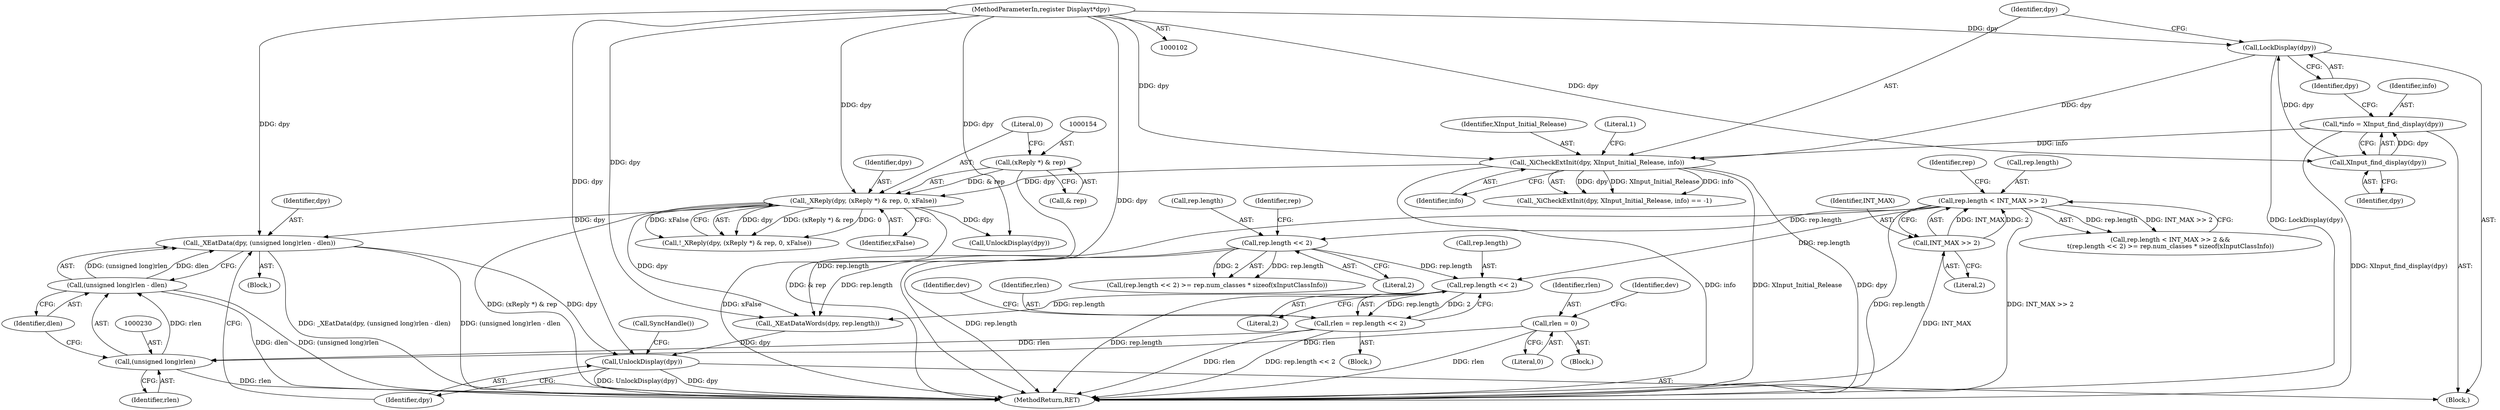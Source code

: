 digraph "0_libXi_19a9cd607de73947fcfb104682f203ffe4e1f4e5_3@pointer" {
"1000226" [label="(Call,_XEatData(dpy, (unsigned long)rlen - dlen))"];
"1000151" [label="(Call,_XReply(dpy, (xReply *) & rep, 0, xFalse))"];
"1000119" [label="(Call,_XiCheckExtInit(dpy, XInput_Initial_Release, info))"];
"1000115" [label="(Call,LockDisplay(dpy))"];
"1000113" [label="(Call,XInput_find_display(dpy))"];
"1000103" [label="(MethodParameterIn,register Display\t*dpy)"];
"1000111" [label="(Call,*info = XInput_find_display(dpy))"];
"1000153" [label="(Call,(xReply *) & rep)"];
"1000228" [label="(Call,(unsigned long)rlen - dlen)"];
"1000229" [label="(Call,(unsigned long)rlen)"];
"1000193" [label="(Call,rlen = rep.length << 2)"];
"1000195" [label="(Call,rep.length << 2)"];
"1000181" [label="(Call,rep.length << 2)"];
"1000173" [label="(Call,rep.length < INT_MAX >> 2)"];
"1000177" [label="(Call,INT_MAX >> 2)"];
"1000216" [label="(Call,rlen = 0)"];
"1000239" [label="(Call,UnlockDisplay(dpy))"];
"1000193" [label="(Call,rlen = rep.length << 2)"];
"1000199" [label="(Literal,2)"];
"1000218" [label="(Literal,0)"];
"1000217" [label="(Identifier,rlen)"];
"1000118" [label="(Call,_XiCheckExtInit(dpy, XInput_Initial_Release, info) == -1)"];
"1000183" [label="(Identifier,rep)"];
"1000232" [label="(Identifier,dlen)"];
"1000111" [label="(Call,*info = XInput_find_display(dpy))"];
"1000158" [label="(Identifier,xFalse)"];
"1000119" [label="(Call,_XiCheckExtInit(dpy, XInput_Initial_Release, info))"];
"1000113" [label="(Call,XInput_find_display(dpy))"];
"1000114" [label="(Identifier,dpy)"];
"1000216" [label="(Call,rlen = 0)"];
"1000160" [label="(Call,UnlockDisplay(dpy))"];
"1000244" [label="(MethodReturn,RET)"];
"1000172" [label="(Call,rep.length < INT_MAX >> 2 &&\n\t(rep.length << 2) >= rep.num_classes * sizeof(xInputClassInfo))"];
"1000105" [label="(Block,)"];
"1000120" [label="(Identifier,dpy)"];
"1000224" [label="(Block,)"];
"1000201" [label="(Identifier,dev)"];
"1000157" [label="(Literal,0)"];
"1000103" [label="(MethodParameterIn,register Display\t*dpy)"];
"1000180" [label="(Call,(rep.length << 2) >= rep.num_classes * sizeof(xInputClassInfo))"];
"1000122" [label="(Identifier,info)"];
"1000115" [label="(Call,LockDisplay(dpy))"];
"1000155" [label="(Call,& rep)"];
"1000173" [label="(Call,rep.length < INT_MAX >> 2)"];
"1000240" [label="(Identifier,dpy)"];
"1000241" [label="(Call,SyncHandle())"];
"1000220" [label="(Identifier,dev)"];
"1000226" [label="(Call,_XEatData(dpy, (unsigned long)rlen - dlen))"];
"1000185" [label="(Literal,2)"];
"1000174" [label="(Call,rep.length)"];
"1000150" [label="(Call,!_XReply(dpy, (xReply *) & rep, 0, xFalse))"];
"1000215" [label="(Block,)"];
"1000181" [label="(Call,rep.length << 2)"];
"1000124" [label="(Literal,1)"];
"1000116" [label="(Identifier,dpy)"];
"1000228" [label="(Call,(unsigned long)rlen - dlen)"];
"1000227" [label="(Identifier,dpy)"];
"1000192" [label="(Block,)"];
"1000196" [label="(Call,rep.length)"];
"1000188" [label="(Identifier,rep)"];
"1000152" [label="(Identifier,dpy)"];
"1000177" [label="(Call,INT_MAX >> 2)"];
"1000231" [label="(Identifier,rlen)"];
"1000178" [label="(Identifier,INT_MAX)"];
"1000112" [label="(Identifier,info)"];
"1000234" [label="(Call,_XEatDataWords(dpy, rep.length))"];
"1000182" [label="(Call,rep.length)"];
"1000239" [label="(Call,UnlockDisplay(dpy))"];
"1000121" [label="(Identifier,XInput_Initial_Release)"];
"1000195" [label="(Call,rep.length << 2)"];
"1000179" [label="(Literal,2)"];
"1000153" [label="(Call,(xReply *) & rep)"];
"1000194" [label="(Identifier,rlen)"];
"1000151" [label="(Call,_XReply(dpy, (xReply *) & rep, 0, xFalse))"];
"1000229" [label="(Call,(unsigned long)rlen)"];
"1000226" -> "1000224"  [label="AST: "];
"1000226" -> "1000228"  [label="CFG: "];
"1000227" -> "1000226"  [label="AST: "];
"1000228" -> "1000226"  [label="AST: "];
"1000240" -> "1000226"  [label="CFG: "];
"1000226" -> "1000244"  [label="DDG: _XEatData(dpy, (unsigned long)rlen - dlen)"];
"1000226" -> "1000244"  [label="DDG: (unsigned long)rlen - dlen"];
"1000151" -> "1000226"  [label="DDG: dpy"];
"1000103" -> "1000226"  [label="DDG: dpy"];
"1000228" -> "1000226"  [label="DDG: (unsigned long)rlen"];
"1000228" -> "1000226"  [label="DDG: dlen"];
"1000226" -> "1000239"  [label="DDG: dpy"];
"1000151" -> "1000150"  [label="AST: "];
"1000151" -> "1000158"  [label="CFG: "];
"1000152" -> "1000151"  [label="AST: "];
"1000153" -> "1000151"  [label="AST: "];
"1000157" -> "1000151"  [label="AST: "];
"1000158" -> "1000151"  [label="AST: "];
"1000150" -> "1000151"  [label="CFG: "];
"1000151" -> "1000244"  [label="DDG: xFalse"];
"1000151" -> "1000244"  [label="DDG: (xReply *) & rep"];
"1000151" -> "1000150"  [label="DDG: dpy"];
"1000151" -> "1000150"  [label="DDG: (xReply *) & rep"];
"1000151" -> "1000150"  [label="DDG: 0"];
"1000151" -> "1000150"  [label="DDG: xFalse"];
"1000119" -> "1000151"  [label="DDG: dpy"];
"1000103" -> "1000151"  [label="DDG: dpy"];
"1000153" -> "1000151"  [label="DDG: & rep"];
"1000151" -> "1000160"  [label="DDG: dpy"];
"1000151" -> "1000234"  [label="DDG: dpy"];
"1000119" -> "1000118"  [label="AST: "];
"1000119" -> "1000122"  [label="CFG: "];
"1000120" -> "1000119"  [label="AST: "];
"1000121" -> "1000119"  [label="AST: "];
"1000122" -> "1000119"  [label="AST: "];
"1000124" -> "1000119"  [label="CFG: "];
"1000119" -> "1000244"  [label="DDG: XInput_Initial_Release"];
"1000119" -> "1000244"  [label="DDG: dpy"];
"1000119" -> "1000244"  [label="DDG: info"];
"1000119" -> "1000118"  [label="DDG: dpy"];
"1000119" -> "1000118"  [label="DDG: XInput_Initial_Release"];
"1000119" -> "1000118"  [label="DDG: info"];
"1000115" -> "1000119"  [label="DDG: dpy"];
"1000103" -> "1000119"  [label="DDG: dpy"];
"1000111" -> "1000119"  [label="DDG: info"];
"1000115" -> "1000105"  [label="AST: "];
"1000115" -> "1000116"  [label="CFG: "];
"1000116" -> "1000115"  [label="AST: "];
"1000120" -> "1000115"  [label="CFG: "];
"1000115" -> "1000244"  [label="DDG: LockDisplay(dpy)"];
"1000113" -> "1000115"  [label="DDG: dpy"];
"1000103" -> "1000115"  [label="DDG: dpy"];
"1000113" -> "1000111"  [label="AST: "];
"1000113" -> "1000114"  [label="CFG: "];
"1000114" -> "1000113"  [label="AST: "];
"1000111" -> "1000113"  [label="CFG: "];
"1000113" -> "1000111"  [label="DDG: dpy"];
"1000103" -> "1000113"  [label="DDG: dpy"];
"1000103" -> "1000102"  [label="AST: "];
"1000103" -> "1000244"  [label="DDG: dpy"];
"1000103" -> "1000160"  [label="DDG: dpy"];
"1000103" -> "1000234"  [label="DDG: dpy"];
"1000103" -> "1000239"  [label="DDG: dpy"];
"1000111" -> "1000105"  [label="AST: "];
"1000112" -> "1000111"  [label="AST: "];
"1000116" -> "1000111"  [label="CFG: "];
"1000111" -> "1000244"  [label="DDG: XInput_find_display(dpy)"];
"1000153" -> "1000155"  [label="CFG: "];
"1000154" -> "1000153"  [label="AST: "];
"1000155" -> "1000153"  [label="AST: "];
"1000157" -> "1000153"  [label="CFG: "];
"1000153" -> "1000244"  [label="DDG: & rep"];
"1000228" -> "1000232"  [label="CFG: "];
"1000229" -> "1000228"  [label="AST: "];
"1000232" -> "1000228"  [label="AST: "];
"1000228" -> "1000244"  [label="DDG: dlen"];
"1000228" -> "1000244"  [label="DDG: (unsigned long)rlen"];
"1000229" -> "1000228"  [label="DDG: rlen"];
"1000229" -> "1000231"  [label="CFG: "];
"1000230" -> "1000229"  [label="AST: "];
"1000231" -> "1000229"  [label="AST: "];
"1000232" -> "1000229"  [label="CFG: "];
"1000229" -> "1000244"  [label="DDG: rlen"];
"1000193" -> "1000229"  [label="DDG: rlen"];
"1000216" -> "1000229"  [label="DDG: rlen"];
"1000193" -> "1000192"  [label="AST: "];
"1000193" -> "1000195"  [label="CFG: "];
"1000194" -> "1000193"  [label="AST: "];
"1000195" -> "1000193"  [label="AST: "];
"1000201" -> "1000193"  [label="CFG: "];
"1000193" -> "1000244"  [label="DDG: rlen"];
"1000193" -> "1000244"  [label="DDG: rep.length << 2"];
"1000195" -> "1000193"  [label="DDG: rep.length"];
"1000195" -> "1000193"  [label="DDG: 2"];
"1000195" -> "1000199"  [label="CFG: "];
"1000196" -> "1000195"  [label="AST: "];
"1000199" -> "1000195"  [label="AST: "];
"1000195" -> "1000244"  [label="DDG: rep.length"];
"1000181" -> "1000195"  [label="DDG: rep.length"];
"1000173" -> "1000195"  [label="DDG: rep.length"];
"1000195" -> "1000234"  [label="DDG: rep.length"];
"1000181" -> "1000180"  [label="AST: "];
"1000181" -> "1000185"  [label="CFG: "];
"1000182" -> "1000181"  [label="AST: "];
"1000185" -> "1000181"  [label="AST: "];
"1000188" -> "1000181"  [label="CFG: "];
"1000181" -> "1000244"  [label="DDG: rep.length"];
"1000181" -> "1000180"  [label="DDG: rep.length"];
"1000181" -> "1000180"  [label="DDG: 2"];
"1000173" -> "1000181"  [label="DDG: rep.length"];
"1000181" -> "1000234"  [label="DDG: rep.length"];
"1000173" -> "1000172"  [label="AST: "];
"1000173" -> "1000177"  [label="CFG: "];
"1000174" -> "1000173"  [label="AST: "];
"1000177" -> "1000173"  [label="AST: "];
"1000183" -> "1000173"  [label="CFG: "];
"1000172" -> "1000173"  [label="CFG: "];
"1000173" -> "1000244"  [label="DDG: rep.length"];
"1000173" -> "1000244"  [label="DDG: INT_MAX >> 2"];
"1000173" -> "1000172"  [label="DDG: rep.length"];
"1000173" -> "1000172"  [label="DDG: INT_MAX >> 2"];
"1000177" -> "1000173"  [label="DDG: INT_MAX"];
"1000177" -> "1000173"  [label="DDG: 2"];
"1000173" -> "1000234"  [label="DDG: rep.length"];
"1000177" -> "1000179"  [label="CFG: "];
"1000178" -> "1000177"  [label="AST: "];
"1000179" -> "1000177"  [label="AST: "];
"1000177" -> "1000244"  [label="DDG: INT_MAX"];
"1000216" -> "1000215"  [label="AST: "];
"1000216" -> "1000218"  [label="CFG: "];
"1000217" -> "1000216"  [label="AST: "];
"1000218" -> "1000216"  [label="AST: "];
"1000220" -> "1000216"  [label="CFG: "];
"1000216" -> "1000244"  [label="DDG: rlen"];
"1000239" -> "1000105"  [label="AST: "];
"1000239" -> "1000240"  [label="CFG: "];
"1000240" -> "1000239"  [label="AST: "];
"1000241" -> "1000239"  [label="CFG: "];
"1000239" -> "1000244"  [label="DDG: UnlockDisplay(dpy)"];
"1000239" -> "1000244"  [label="DDG: dpy"];
"1000234" -> "1000239"  [label="DDG: dpy"];
}
